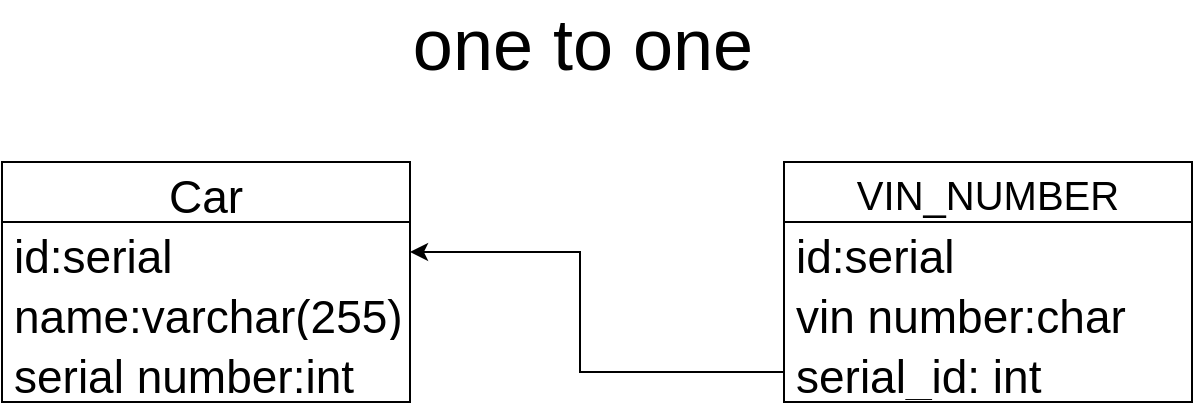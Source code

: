 <mxfile version="15.5.9" type="device"><diagram id="C5RBs43oDa-KdzZeNtuy" name="Page-1"><mxGraphModel dx="1460" dy="875" grid="1" gridSize="17" guides="1" tooltips="1" connect="1" arrows="1" fold="1" page="1" pageScale="1" pageWidth="827" pageHeight="1169" math="0" shadow="0"><root><mxCell id="WIyWlLk6GJQsqaUBKTNV-0"/><mxCell id="WIyWlLk6GJQsqaUBKTNV-1" parent="WIyWlLk6GJQsqaUBKTNV-0"/><mxCell id="HDabPGztWnLqwnIWT4DQ-0" value="&lt;font style=&quot;font-size: 36px&quot;&gt;one to one&lt;/font&gt;" style="text;html=1;align=center;verticalAlign=middle;resizable=0;points=[];autosize=1;strokeColor=none;fillColor=none;" vertex="1" parent="WIyWlLk6GJQsqaUBKTNV-1"><mxGeometry x="280" y="130" width="190" height="30" as="geometry"/></mxCell><mxCell id="HDabPGztWnLqwnIWT4DQ-17" value="Car" style="swimlane;fontStyle=0;childLayout=stackLayout;horizontal=1;startSize=30;horizontalStack=0;resizeParent=1;resizeParentMax=0;resizeLast=0;collapsible=1;marginBottom=0;fontSize=23;" vertex="1" parent="WIyWlLk6GJQsqaUBKTNV-1"><mxGeometry x="85" y="204" width="204" height="120" as="geometry"/></mxCell><mxCell id="HDabPGztWnLqwnIWT4DQ-18" value="id:serial" style="text;strokeColor=none;fillColor=none;align=left;verticalAlign=middle;spacingLeft=4;spacingRight=4;overflow=hidden;points=[[0,0.5],[1,0.5]];portConstraint=eastwest;rotatable=0;fontSize=23;" vertex="1" parent="HDabPGztWnLqwnIWT4DQ-17"><mxGeometry y="30" width="204" height="30" as="geometry"/></mxCell><mxCell id="HDabPGztWnLqwnIWT4DQ-19" value="name:varchar(255)" style="text;strokeColor=none;fillColor=none;align=left;verticalAlign=middle;spacingLeft=4;spacingRight=4;overflow=hidden;points=[[0,0.5],[1,0.5]];portConstraint=eastwest;rotatable=0;fontSize=23;" vertex="1" parent="HDabPGztWnLqwnIWT4DQ-17"><mxGeometry y="60" width="204" height="30" as="geometry"/></mxCell><mxCell id="HDabPGztWnLqwnIWT4DQ-20" value="serial number:int" style="text;strokeColor=none;fillColor=none;align=left;verticalAlign=middle;spacingLeft=4;spacingRight=4;overflow=hidden;points=[[0,0.5],[1,0.5]];portConstraint=eastwest;rotatable=0;fontSize=23;" vertex="1" parent="HDabPGztWnLqwnIWT4DQ-17"><mxGeometry y="90" width="204" height="30" as="geometry"/></mxCell><mxCell id="HDabPGztWnLqwnIWT4DQ-21" value="VIN_NUMBER" style="swimlane;fontStyle=0;childLayout=stackLayout;horizontal=1;startSize=30;horizontalStack=0;resizeParent=1;resizeParentMax=0;resizeLast=0;collapsible=1;marginBottom=0;fontSize=20;" vertex="1" parent="WIyWlLk6GJQsqaUBKTNV-1"><mxGeometry x="476" y="204" width="204" height="120" as="geometry"/></mxCell><mxCell id="HDabPGztWnLqwnIWT4DQ-22" value="id:serial" style="text;strokeColor=none;fillColor=none;align=left;verticalAlign=middle;spacingLeft=4;spacingRight=4;overflow=hidden;points=[[0,0.5],[1,0.5]];portConstraint=eastwest;rotatable=0;fontSize=23;" vertex="1" parent="HDabPGztWnLqwnIWT4DQ-21"><mxGeometry y="30" width="204" height="30" as="geometry"/></mxCell><mxCell id="HDabPGztWnLqwnIWT4DQ-23" value="vin number:char" style="text;strokeColor=none;fillColor=none;align=left;verticalAlign=middle;spacingLeft=4;spacingRight=4;overflow=hidden;points=[[0,0.5],[1,0.5]];portConstraint=eastwest;rotatable=0;fontSize=23;" vertex="1" parent="HDabPGztWnLqwnIWT4DQ-21"><mxGeometry y="60" width="204" height="30" as="geometry"/></mxCell><mxCell id="HDabPGztWnLqwnIWT4DQ-24" value="serial_id: int" style="text;strokeColor=none;fillColor=none;align=left;verticalAlign=middle;spacingLeft=4;spacingRight=4;overflow=hidden;points=[[0,0.5],[1,0.5]];portConstraint=eastwest;rotatable=0;fontSize=23;" vertex="1" parent="HDabPGztWnLqwnIWT4DQ-21"><mxGeometry y="90" width="204" height="30" as="geometry"/></mxCell><mxCell id="HDabPGztWnLqwnIWT4DQ-25" value="" style="endArrow=classic;html=1;rounded=0;fontSize=20;exitX=0;exitY=0.5;exitDx=0;exitDy=0;entryX=1;entryY=0.5;entryDx=0;entryDy=0;" edge="1" parent="WIyWlLk6GJQsqaUBKTNV-1" source="HDabPGztWnLqwnIWT4DQ-24" target="HDabPGztWnLqwnIWT4DQ-18"><mxGeometry width="50" height="50" relative="1" as="geometry"><mxPoint x="391" y="458" as="sourcePoint"/><mxPoint x="441" y="408" as="targetPoint"/><Array as="points"><mxPoint x="374" y="309"/><mxPoint x="374" y="249"/></Array></mxGeometry></mxCell></root></mxGraphModel></diagram></mxfile>